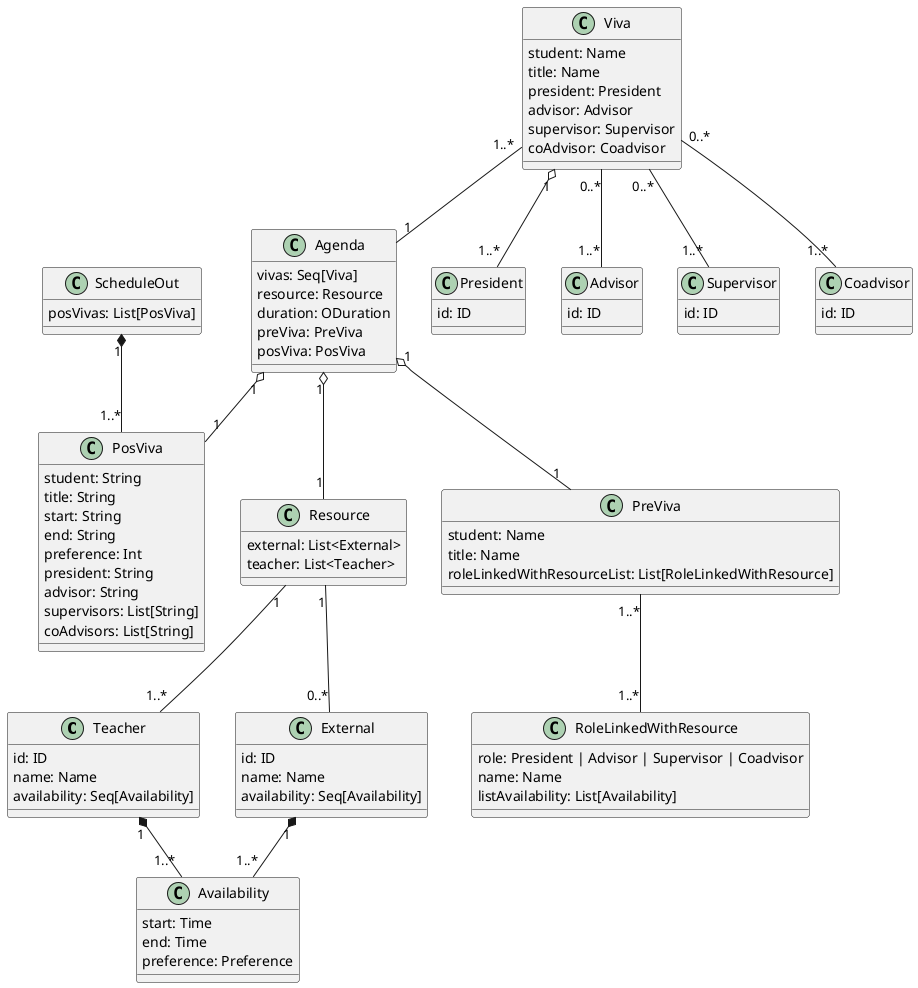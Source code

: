 @startuml

class Teacher {
  id: ID
  name: Name
  availability: Seq[Availability]
}

class Availability {
  start: Time
  end: Time
  preference: Preference
}

class Resource {
  external: List<External>
  teacher: List<Teacher>
}

class External {
  id: ID
  name: Name
  availability: Seq[Availability]
}

class Agenda {
  vivas: Seq[Viva]
  resource: Resource
  duration: ODuration
  preViva: PreViva
  posViva: PosViva
}

class Viva {
  student: Name
  title: Name
  president: President
  advisor: Advisor
  supervisor: Supervisor
  coAdvisor: Coadvisor
}

class President {
  id: ID
}

class Advisor {
  id: ID
}

class Supervisor {
  id: ID
}

class Coadvisor {
  id: ID
}

class RoleLinkedWithResource {
  role: President | Advisor | Supervisor | Coadvisor
  name: Name
  listAvailability: List[Availability]
}

class PreViva {
  student: Name
  title: Name
  roleLinkedWithResourceList: List[RoleLinkedWithResource]
}

class PosViva {
  student: String
  title: String
  start: String
  end: String
  preference: Int
  president: String
  advisor: String
  supervisors: List[String]
  coAdvisors: List[String]
}

class ScheduleOut {
  posVivas: List[PosViva]
}

Teacher "1" *-- "1..*" Availability
External "1" *-- "1..*" Availability
Resource "1" -- "0..*" External
Resource "1" -- "1..*" Teacher
Agenda "1" o-- "1" Resource
Viva "1..*" -- "1" Agenda
Viva "1" o-- "1..*" President
Viva "0..*" -- "1..*" Advisor
Viva "0..*" -- "1..*" Supervisor
Viva "0..*" -- "1..*" Coadvisor
PreViva "1..*" -- "1..*" RoleLinkedWithResource
ScheduleOut "1" *-- "1..*" PosViva
Agenda "1" o-- "1" PreViva
Agenda "1" o-- "1" PosViva

@enduml
